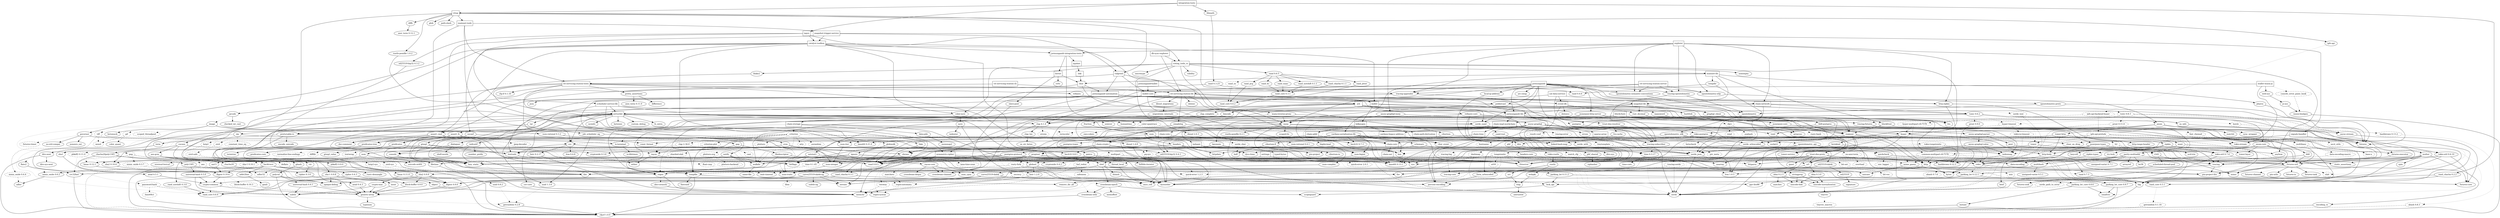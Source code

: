 digraph {
    0 [ label = "catalyst-toolbox" shape = box]
    1 [ label = "chain-addr" shape = box]
    2 [ label = "chain-core" shape = box]
    3 [ label = "chain-ser" shape = box]
    4 [ label = "chain-crypto" shape = box]
    5 [ label = "typed-bytes" shape = box]
    6 [ label = "chain-impl-mockchain" shape = box]
    7 [ label = "cardano-legacy-address" shape = box]
    8 [ label = "chain-time" shape = box]
    9 [ label = "chain-vote" shape = box]
    10 [ label = "imhamt" shape = box]
    11 [ label = "sparse-array" shape = box]
    12 [ label = "chain-storage" shape = box]
    13 [ label = "jcli" shape = box]
    14 [ label = "jormungandr-lib" shape = box]
    15 [ label = "jormungandr-automation" shape = box]
    16 [ label = "jortestkit" shape = box]
    17 [ label = "jormungandr-integration-tests" shape = box]
    18 [ label = "hersir" shape = box]
    19 [ label = "thor" shape = box]
    20 [ label = "loki" shape = box]
    21 [ label = "mjolnir" shape = box]
    22 [ label = "snapshot-lib" shape = box]
    23 [ label = "symmetric-cipher" shape = box]
    24 [ label = "vit-servicing-station-lib" shape = box]
    25 [ label = "event-db" shape = box]
    26 [ label = "vit-servicing-station-tests" shape = box]
    27 [ label = "wallet" shape = box]
    28 [ label = "chain-path-derivation" shape = box]
    29 [ label = "hdkeygen" shape = box]
    30 [ label = "chain-network" shape = box]
    31 [ label = "jormungandrwallet" shape = box]
    32 [ label = "wallet-core" shape = box]
    33 [ label = "wallet-wasm-js" shape = box]
    34 [ label = "jormungandr" shape = box]
    35 [ label = "explorer" shape = box]
    36 [ label = "settings" shape = box]
    37 [ label = "blockchain" shape = box]
    38 [ label = "vit-servicing-station-cli" shape = box]
    39 [ label = "vit-servicing-station-server" shape = box]
    40 [ label = "iapyx" shape = box]
    41 [ label = "valgrind" shape = box]
    42 [ label = "vitup" shape = box]
    43 [ label = "mainnet-lib" shape = box]
    44 [ label = "mainnet-tools" shape = box]
    45 [ label = "scheduler-service-lib" shape = box]
    46 [ label = "signals-handler" shape = box]
    47 [ label = "snapshot-trigger-service" shape = box]
    48 [ label = "voting_tools_rs" shape = box]
    49 [ label = "integration-tests" shape = box]
    50 [ label = "db-sync-explorer" shape = box]
    51 [ label = "cat-data-service" shape = box]
    52 [ label = "assert_fs" ]
    53 [ label = "bech32 0.8.1" ]
    54 [ label = "clap 4.1.4" ]
    55 [ label = "color-eyre" ]
    56 [ label = "csv" ]
    57 [ label = "fraction" ]
    58 [ label = "futures" ]
    59 [ label = "gag" ]
    60 [ label = "governor" ]
    61 [ label = "graphql_client" ]
    62 [ label = "hex" ]
    63 [ label = "image" ]
    64 [ label = "itertools" ]
    65 [ label = "once_cell" ]
    66 [ label = "qrcode" ]
    67 [ label = "quircs" ]
    68 [ label = "rand 0.8.5" ]
    69 [ label = "rand_chacha 0.3.1" ]
    70 [ label = "rayon" ]
    71 [ label = "regex" ]
    72 [ label = "reqwest" ]
    73 [ label = "rust_decimal" ]
    74 [ label = "serde" ]
    75 [ label = "serde_json" ]
    76 [ label = "serde_yaml" ]
    77 [ label = "sscanf" ]
    78 [ label = "thiserror" ]
    79 [ label = "time 0.3.17" ]
    80 [ label = "tokio" ]
    81 [ label = "tracing" ]
    82 [ label = "tracing-subscriber" ]
    83 [ label = "url" ]
    84 [ label = "cryptoxide 0.4.2" ]
    85 [ label = "proptest" ]
    86 [ label = "quickcheck" ]
    87 [ label = "curve25519-dalek-ng" ]
    88 [ label = "ed25519-bip32 0.4.1" ]
    89 [ label = "ed25519-dalek" ]
    90 [ label = "generic-array" ]
    91 [ label = "rand_core 0.6.4" ]
    92 [ label = "sha2 0.10.6" ]
    93 [ label = "lazy_static" ]
    94 [ label = "strum" ]
    95 [ label = "cbor_event" ]
    96 [ label = "const_format" ]
    97 [ label = "criterion" style = dashed]
    98 [ label = "data-pile" ]
    99 [ label = "sled" ]
    100 [ label = "tempfile" ]
    101 [ label = "base64 0.13.1" ]
    102 [ label = "bincode" ]
    103 [ label = "bytes" ]
    104 [ label = "clap_complete" ]
    105 [ label = "gtmpl" ]
    106 [ label = "rpassword" ]
    107 [ label = "http" ]
    108 [ label = "humantime" ]
    109 [ label = "parity-multiaddr" ]
    110 [ label = "serde_with" ]
    111 [ label = "assert_cmd" ]
    112 [ label = "bytesize" ]
    113 [ label = "custom_debug" ]
    114 [ label = "flate2" ]
    115 [ label = "fs_extra" ]
    116 [ label = "json" ]
    117 [ label = "keynesis" ]
    118 [ label = "log" ]
    119 [ label = "netstat2" ]
    120 [ label = "os_info" ]
    121 [ label = "poldercast" ]
    122 [ label = "predicates" ]
    123 [ label = "prost 0.9.0" ]
    124 [ label = "semver" ]
    125 [ label = "sysinfo" ]
    126 [ label = "tar" ]
    127 [ label = "tokio-stream" ]
    128 [ label = "tonic 0.6.2" ]
    129 [ label = "warp" ]
    130 [ label = "zip" ]
    131 [ label = "console" ]
    132 [ label = "dialoguer" ]
    133 [ label = "indicatif" ]
    134 [ label = "sha-1 0.9.8" ]
    135 [ label = "sha2 0.9.9" ]
    136 [ label = "bech32 0.7.3" ]
    137 [ label = "yaml-rust" ]
    138 [ label = "ctrlc" ]
    139 [ label = "slave-pool" ]
    140 [ label = "cocoon" ]
    141 [ label = "dirs" ]
    142 [ label = "serde_test" style = dashed]
    143 [ label = "zeroize" ]
    144 [ label = "diesel 1.4.8" ]
    145 [ label = "diesel_migrations" ]
    146 [ label = "dotenv" ]
    147 [ label = "http-zipkin" ]
    148 [ label = "notify" ]
    149 [ label = "r2d2" ]
    150 [ label = "simplelog" ]
    151 [ label = "tracing-futures" ]
    152 [ label = "bb8" ]
    153 [ label = "bb8-postgres" ]
    154 [ label = "chrono" ]
    155 [ label = "dotenvy" ]
    156 [ label = "tokio-postgres" ]
    157 [ label = "cfg-if 0.1.10" ]
    158 [ label = "dyn-clone" ]
    159 [ label = "fake" ]
    160 [ label = "hyper" ]
    161 [ label = "postgres" ]
    162 [ label = "pretty_assertions" ]
    163 [ label = "rand 0.7.3" ]
    164 [ label = "rand_core 0.5.1" ]
    165 [ label = "refinery" ]
    166 [ label = "hashlink" ]
    167 [ label = "http-body" ]
    168 [ label = "pin-project" ]
    169 [ label = "clear_on_drop" ]
    170 [ label = "console_error_panic_hook" style = dashed]
    171 [ label = "getrandom 0.2.8" ]
    172 [ label = "js-sys" ]
    173 [ label = "wasm-bindgen" ]
    174 [ label = "web-sys" ]
    175 [ label = "arc-swap" ]
    176 [ label = "jsonrpsee-core" ]
    177 [ label = "jsonrpsee-http-server" ]
    178 [ label = "linked-hash-map" ]
    179 [ label = "local-ip-address" ]
    180 [ label = "lru" ]
    181 [ label = "opentelemetry" ]
    182 [ label = "opentelemetry-otlp" ]
    183 [ label = "opentelemetry-semantic-conventions" ]
    184 [ label = "tokio-util 0.6.10" ]
    185 [ label = "tracing-appender" ]
    186 [ label = "tracing-opentelemetry" ]
    187 [ label = "trust-dns-resolver" ]
    188 [ label = "anyhow" ]
    189 [ label = "async-graphql" ]
    190 [ label = "async-graphql-warp" ]
    191 [ label = "futures-channel" ]
    192 [ label = "futures-util" ]
    193 [ label = "ed25519-bip32 0.3.2" ]
    194 [ label = "prettytable-rs" ]
    195 [ label = "warp-reverse-proxy" ]
    196 [ label = "diffy" ]
    197 [ label = "glob" ]
    198 [ label = "ipfs-api" ]
    199 [ label = "path-slash" ]
    200 [ label = "rustls" ]
    201 [ label = "rustls-pemfile 1.0.2" ]
    202 [ label = "tempdir" ]
    203 [ label = "tokio-rustls" ]
    204 [ label = "uuid 0.8.2" ]
    205 [ label = "walkdir" ]
    206 [ label = "blockfrost" ]
    207 [ label = "cardano-serialization-lib" ]
    208 [ label = "pharos" ]
    209 [ label = "job_scheduler_ng" ]
    210 [ label = "num-traits" ]
    211 [ label = "uuid 1.3.0" ]
    212 [ label = "bigdecimal" ]
    213 [ label = "blake2" ]
    214 [ label = "bytekind" ]
    215 [ label = "ciborium" ]
    216 [ label = "diesel 2.0.3" ]
    217 [ label = "microtype" ]
    218 [ label = "nonempty" ]
    219 [ label = "rand 0.6.5" ]
    220 [ label = "rand_core 0.4.2" ]
    221 [ label = "validity" ]
    222 [ label = "base64 0.21.0" ]
    223 [ label = "cfg-if 1.0.0" ]
    224 [ label = "libmath" ]
    225 [ label = "rand_chacha 0.2.2" ]
    226 [ label = "axum" ]
    227 [ label = "doc-comment" ]
    228 [ label = "globwalk" ]
    229 [ label = "predicates-core" ]
    230 [ label = "predicates-tree" ]
    231 [ label = "bitflags" ]
    232 [ label = "clap_lex" ]
    233 [ label = "is-terminal" ]
    234 [ label = "strsim" style = dashed]
    235 [ label = "termcolor" style = dashed]
    236 [ label = "backtrace" ]
    237 [ label = "color-spantrace" style = dashed]
    238 [ label = "eyre" ]
    239 [ label = "indenter" ]
    240 [ label = "owo-colors" ]
    241 [ label = "tracing-error" style = dashed]
    242 [ label = "bstr 0.2.17" ]
    243 [ label = "csv-core" ]
    244 [ label = "itoa 0.4.8" ]
    245 [ label = "ryu" ]
    246 [ label = "num" ]
    247 [ label = "futures-core" ]
    248 [ label = "futures-executor" ]
    249 [ label = "futures-io" ]
    250 [ label = "futures-sink" ]
    251 [ label = "futures-task" ]
    252 [ label = "filedescriptor" ]
    253 [ label = "futures-timer" style = dashed]
    254 [ label = "no-std-compat" ]
    255 [ label = "nonzero_ext" ]
    256 [ label = "parking_lot 0.12.1" ]
    257 [ label = "smallvec" ]
    258 [ label = "bytemuck" ]
    259 [ label = "byteorder" ]
    260 [ label = "color_quant" ]
    261 [ label = "gif" style = dashed]
    262 [ label = "jpeg-decoder" style = dashed]
    263 [ label = "num-iter" ]
    264 [ label = "num-rational 0.3.2" ]
    265 [ label = "png" style = dashed]
    266 [ label = "scoped_threadpool" style = dashed]
    267 [ label = "tiff" style = dashed]
    268 [ label = "either" ]
    269 [ label = "checked_int_cast" ]
    270 [ label = "ppv-lite86" ]
    271 [ label = "rayon-core" ]
    272 [ label = "aho-corasick" ]
    273 [ label = "memchr" ]
    274 [ label = "regex-syntax" ]
    275 [ label = "mime_guess" ]
    276 [ label = "serde_urlencoded" ]
    277 [ label = "tower-service" ]
    278 [ label = "arrayvec" ]
    279 [ label = "borsh" style = dashed]
    280 [ label = "bytecheck" style = dashed]
    281 [ label = "rkyv" style = dashed]
    282 [ label = "itoa 1.0.5" ]
    283 [ label = "indexmap" ]
    284 [ label = "time-core" ]
    285 [ label = "mio" style = dashed]
    286 [ label = "num_cpus" ]
    287 [ label = "pin-project-lite" ]
    288 [ label = "tracing-core" ]
    289 [ label = "matchers" style = dashed]
    290 [ label = "nu-ansi-term" style = dashed]
    291 [ label = "sharded-slab" style = dashed]
    292 [ label = "thread_local" ]
    293 [ label = "tracing-log" style = dashed]
    294 [ label = "tracing-serde" style = dashed]
    295 [ label = "form_urlencoded" ]
    296 [ label = "idna 0.3.0" ]
    297 [ label = "percent-encoding" ]
    298 [ label = "bit-set" style = dashed]
    299 [ label = "quick-error 2.0.1" style = dashed]
    300 [ label = "rand_xorshift 0.3.0" ]
    301 [ label = "rusty-fork" style = dashed]
    302 [ label = "unarray" ]
    303 [ label = "env_logger" style = dashed]
    304 [ label = "digest 0.9.0" ]
    305 [ label = "subtle-ng" ]
    306 [ label = "curve25519-dalek" ]
    307 [ label = "ed25519" ]
    308 [ label = "typenum" ]
    309 [ label = "digest 0.10.6" ]
    310 [ label = "atty" style = dashed]
    311 [ label = "cast" style = dashed]
    312 [ label = "clap 2.34.0" style = dashed]
    313 [ label = "criterion-plot" style = dashed]
    314 [ label = "oorandom" style = dashed]
    315 [ label = "plotters" style = dashed]
    316 [ label = "serde_cbor" style = dashed]
    317 [ label = "tinytemplate" style = dashed]
    318 [ label = "memmap2" ]
    319 [ label = "crc32fast" ]
    320 [ label = "crossbeam-epoch" ]
    321 [ label = "crossbeam-utils" ]
    322 [ label = "fxhash" ]
    323 [ label = "libc" ]
    324 [ label = "parking_lot 0.11.2" ]
    325 [ label = "fastrand" ]
    326 [ label = "remove_dir_all" ]
    327 [ label = "gtmpl_value" ]
    328 [ label = "fnv" ]
    329 [ label = "arrayref" ]
    330 [ label = "bs58" ]
    331 [ label = "data-encoding" ]
    332 [ label = "multihash" ]
    333 [ label = "static_assertions" ]
    334 [ label = "unsigned-varint 0.7.1" ]
    335 [ label = "bstr 1.2.0" ]
    336 [ label = "wait-timeout" ]
    337 [ label = "miniz_oxide 0.6.2" ]
    338 [ label = "cryptoxide 0.3.6" ]
    339 [ label = "difflib" style = dashed]
    340 [ label = "float-cmp" style = dashed]
    341 [ label = "normalize-line-endings" style = dashed]
    342 [ label = "filetime" ]
    343 [ label = "tokio-util 0.7.4" ]
    344 [ label = "async-stream" ]
    345 [ label = "h2" style = dashed]
    346 [ label = "hyper-timeout" style = dashed]
    347 [ label = "tower" ]
    348 [ label = "tower-layer" ]
    349 [ label = "headers" ]
    350 [ label = "mime" ]
    351 [ label = "multipart" style = dashed]
    352 [ label = "rustls-pemfile 0.2.1" ]
    353 [ label = "scoped-tls" ]
    354 [ label = "tokio-tungstenite" style = dashed]
    355 [ label = "aes" style = dashed]
    356 [ label = "bzip2" style = dashed]
    357 [ label = "constant_time_eq" style = dashed]
    358 [ label = "hmac 0.12.1" ]
    359 [ label = "pbkdf2 0.11.0" style = dashed]
    360 [ label = "sha1" ]
    361 [ label = "zstd" style = dashed]
    362 [ label = "unicode-width" ]
    363 [ label = "shell-words" ]
    364 [ label = "number_prefix" ]
    365 [ label = "block-buffer 0.9.0" ]
    366 [ label = "opaque-debug" ]
    367 [ label = "crossbeam-channel" ]
    368 [ label = "aes-gcm" ]
    369 [ label = "chacha20poly1305" ]
    370 [ label = "hmac 0.11.0" ]
    371 [ label = "pbkdf2 0.9.0" ]
    372 [ label = "dirs-sys" ]
    373 [ label = "pq-sys" style = dashed]
    374 [ label = "migrations_internals" ]
    375 [ label = "zipkin" ]
    376 [ label = "scheduled-thread-pool" ]
    377 [ label = "iana-time-zone" style = dashed]
    378 [ label = "num-integer" ]
    379 [ label = "time 0.1.45" style = dashed]
    380 [ label = "fallible-iterator" ]
    381 [ label = "phf" ]
    382 [ label = "postgres-protocol" ]
    383 [ label = "postgres-types" ]
    384 [ label = "socket2" ]
    385 [ label = "httparse" ]
    386 [ label = "httpdate" ]
    387 [ label = "want" ]
    388 [ label = "ansi_term 0.11.0" ]
    389 [ label = "difference" ]
    390 [ label = "getrandom 0.1.16" style = dashed]
    391 [ label = "refinery-core" ]
    392 [ label = "hashbrown 0.12.3" ]
    393 [ label = "beef" ]
    394 [ label = "jsonrpsee-types" ]
    395 [ label = "rustc-hash" style = dashed]
    396 [ label = "globset" ]
    397 [ label = "unicase" ]
    398 [ label = "opentelemetry_api" ]
    399 [ label = "opentelemetry_sdk" ]
    400 [ label = "opentelemetry-proto" ]
    401 [ label = "prost 0.11.6" style = dashed]
    402 [ label = "tonic 0.8.3" style = dashed]
    403 [ label = "slab" style = dashed]
    404 [ label = "lru-cache" ]
    405 [ label = "resolv-conf" style = dashed]
    406 [ label = "trust-dns-proto" ]
    407 [ label = "async-graphql-parser" ]
    408 [ label = "async-graphql-value" ]
    409 [ label = "fast_chemail" style = dashed]
    410 [ label = "multer" ]
    411 [ label = "pin-utils" ]
    412 [ label = "encode_unicode" ]
    413 [ label = "term" ]
    414 [ label = "ansi_term 0.12.1" ]
    415 [ label = "ipfs-api-backend-hyper" style = dashed]
    416 [ label = "ring" ]
    417 [ label = "sct" ]
    418 [ label = "webpki" ]
    419 [ label = "rand 0.4.6" ]
    420 [ label = "same-file" ]
    421 [ label = "toml" ]
    422 [ label = "num-bigint" ]
    423 [ label = "schemars" ]
    424 [ label = "cron" ]
    425 [ label = "libm" style = dashed]
    426 [ label = "ciborium-io" ]
    427 [ label = "ciborium-ll" ]
    428 [ label = "secrecy" style = dashed]
    429 [ label = "rand_chacha 0.1.1" ]
    430 [ label = "rand_hc" ]
    431 [ label = "rand_isaac" ]
    432 [ label = "rand_jitter" ]
    433 [ label = "rand_os" style = dashed]
    434 [ label = "rand_pcg" ]
    435 [ label = "rand_xorshift 0.1.1" ]
    436 [ label = "rand 0.3.23" ]
    437 [ label = "axum-core" ]
    438 [ label = "matchit" ]
    439 [ label = "serde_path_to_error" style = dashed]
    440 [ label = "sync_wrapper" ]
    441 [ label = "tower-http" ]
    442 [ label = "ignore" ]
    443 [ label = "termtree" ]
    444 [ label = "os_str_bytes" ]
    445 [ label = "io-lifetimes" ]
    446 [ label = "addr2line" ]
    447 [ label = "object" ]
    448 [ label = "rustc-demangle" ]
    449 [ label = "regex-automata" style = dashed]
    450 [ label = "num-complex" ]
    451 [ label = "num-rational 0.4.1" ]
    452 [ label = "lock_api" ]
    453 [ label = "parking_lot_core 0.9.7" ]
    454 [ label = "weezl" style = dashed]
    455 [ label = "deflate" style = dashed]
    456 [ label = "miniz_oxide 0.3.7" style = dashed]
    457 [ label = "miniz_oxide 0.4.4" style = dashed]
    458 [ label = "crossbeam-deque" ]
    459 [ label = "hashbrown 0.13.2" style = dashed]
    460 [ label = "ptr_meta" style = dashed]
    461 [ label = "rend" style = dashed]
    462 [ label = "seahash" style = dashed]
    463 [ label = "overload" style = dashed]
    464 [ label = "unicode-bidi" ]
    465 [ label = "unicode-normalization" ]
    466 [ label = "bit-vec" style = dashed]
    467 [ label = "quick-error 1.2.3" style = dashed]
    468 [ label = "subtle" ]
    469 [ label = "signature" ]
    470 [ label = "block-buffer 0.10.3" style = dashed]
    471 [ label = "crypto-common" ]
    472 [ label = "textwrap" style = dashed]
    473 [ label = "plotters-backend" style = dashed]
    474 [ label = "plotters-svg" style = dashed]
    475 [ label = "half" ]
    476 [ label = "memoffset" ]
    477 [ label = "scopeguard" ]
    478 [ label = "instant" ]
    479 [ label = "parking_lot_core 0.8.6" ]
    480 [ label = "unsigned-varint 0.5.1" ]
    481 [ label = "adler" ]
    482 [ label = "tokio-io-timeout" style = dashed]
    483 [ label = "headers-core" ]
    484 [ label = "buf_redux" style = dashed]
    485 [ label = "safemem" style = dashed]
    486 [ label = "twoway" style = dashed]
    487 [ label = "tungstenite" style = dashed]
    488 [ label = "cipher 0.3.0" ]
    489 [ label = "bzip2-sys" style = dashed]
    490 [ label = "password-hash" style = dashed]
    491 [ label = "zstd-safe" style = dashed]
    492 [ label = "aead 0.4.3" ]
    493 [ label = "ctr" ]
    494 [ label = "ghash" ]
    495 [ label = "aead 0.5.1" ]
    496 [ label = "chacha20" ]
    497 [ label = "cipher 0.4.3" ]
    498 [ label = "poly1305" ]
    499 [ label = "crypto-mac" ]
    500 [ label = "lazycell" ]
    501 [ label = "zipkin-types" ]
    502 [ label = "phf_shared" ]
    503 [ label = "md-5" ]
    504 [ label = "stringprep" ]
    505 [ label = "try-lock" ]
    506 [ label = "siphasher" ]
    507 [ label = "ahash 0.7.6" style = dashed]
    508 [ label = "dashmap" style = dashed]
    509 [ label = "hostname" style = dashed]
    510 [ label = "idna 0.2.3" ]
    511 [ label = "ipnet" ]
    512 [ label = "tinyvec" ]
    513 [ label = "pest" ]
    514 [ label = "ascii_utils" style = dashed]
    515 [ label = "encoding_rs" ]
    516 [ label = "spin" ]
    517 [ label = "dirs-next" ]
    518 [ label = "hyper-multipart-rfc7578" style = dashed]
    519 [ label = "ipfs-api-prelude" style = dashed]
    520 [ label = "untrusted" ]
    521 [ label = "nom" ]
    522 [ label = "rand_core 0.3.1" ]
    523 [ label = "http-range-header" ]
    524 [ label = "gimli" ]
    525 [ label = "adler32" style = dashed]
    526 [ label = "ahash 0.8.3" style = dashed]
    527 [ label = "sha-1 0.10.1" style = dashed]
    528 [ label = "utf-8" style = dashed]
    529 [ label = "base64ct" style = dashed]
    530 [ label = "zstd-sys" style = dashed]
    531 [ label = "polyval" ]
    532 [ label = "inout" ]
    533 [ label = "universal-hash 0.5.0" ]
    534 [ label = "match_cfg" style = dashed]
    535 [ label = "matches" ]
    536 [ label = "tinyvec_macros" style = dashed]
    537 [ label = "ucd-trie" ]
    538 [ label = "dirs-sys-next" ]
    539 [ label = "common-multipart-rfc7578" style = dashed]
    540 [ label = "multibase" style = dashed]
    541 [ label = "minimal-lexical" ]
    542 [ label = "universal-hash 0.4.1" ]
    543 [ label = "base-x" style = dashed]
    544 [ label = "data-encoding-macro" style = dashed]
    0 -> 55 [ ]
    0 -> 59 [ ]
    0 -> 60 [ ]
    0 -> 17 [ ]
    0 -> 66 [ ]
    0 -> 67 [ ]
    0 -> 77 [ ]
    0 -> 23 [ ]
    0 -> 24 [ ]
    0 -> 27 [ ]
    1 -> 2 [ ]
    1 -> 4 [ ]
    2 -> 3 [ ]
    3 -> 78 [ ]
    4 -> 53 [ ]
    4 -> 87 [ ]
    4 -> 88 [ ]
    4 -> 89 [ ]
    4 -> 62 [ ]
    4 -> 85 [ style = dotted]
    4 -> 86 [ style = dotted]
    4 -> 70 [ ]
    4 -> 92 [ ]
    4 -> 5 [ ]
    6 -> 7 [ ]
    6 -> 1 [ ]
    6 -> 8 [ ]
    6 -> 9 [ ]
    6 -> 10 [ ]
    6 -> 11 [ ]
    6 -> 94 [ ]
    6 -> 81 [ ]
    7 -> 95 [ ]
    7 -> 88 [ ]
    8 -> 2 [ ]
    8 -> 85 [ style = dotted]
    8 -> 86 [ style = dotted]
    9 -> 2 [ ]
    9 -> 4 [ ]
    9 -> 96 [ ]
    10 -> 85 [ style = dotted]
    10 -> 78 [ ]
    12 -> 97 [ style = dotted]
    12 -> 98 [ ]
    12 -> 91 [ style = dotted]
    12 -> 99 [ ]
    12 -> 100 [ style = dotted]
    12 -> 78 [ ]
    13 -> 102 [ ]
    13 -> 104 [ ]
    13 -> 105 [ ]
    13 -> 14 [ ]
    13 -> 72 [ ]
    13 -> 106 [ ]
    13 -> 76 [ ]
    14 -> 6 [ ]
    14 -> 107 [ ]
    14 -> 108 [ ]
    14 -> 109 [ ]
    14 -> 110 [ ]
    15 -> 111 [ ]
    15 -> 12 [ ]
    15 -> 61 [ ]
    15 -> 13 [ ]
    15 -> 16 [ ]
    15 -> 116 [ ]
    15 -> 119 [ ]
    15 -> 121 [ ]
    15 -> 128 [ ]
    15 -> 82 [ ]
    16 -> 52 [ ]
    16 -> 53 [ ]
    16 -> 112 [ ]
    16 -> 56 [ ]
    16 -> 113 [ ]
    16 -> 132 [ ]
    16 -> 115 [ ]
    16 -> 62 [ ]
    16 -> 108 [ ]
    16 -> 133 [ ]
    16 -> 120 [ ]
    16 -> 72 [ ]
    16 -> 124 [ ]
    16 -> 76 [ ]
    16 -> 134 [ ]
    16 -> 135 [ ]
    16 -> 125 [ ]
    16 -> 126 [ ]
    16 -> 129 [ ]
    16 -> 130 [ ]
    17 -> 136 [ ]
    17 -> 18 [ ]
    17 -> 21 [ ]
    18 -> 138 [ ]
    18 -> 139 [ ]
    18 -> 19 [ ]
    19 -> 140 [ ]
    19 -> 141 [ ]
    19 -> 15 [ ]
    20 -> 19 [ ]
    21 -> 20 [ ]
    22 -> 57 [ ]
    22 -> 61 [ ]
    22 -> 14 [ ]
    22 -> 72 [ ]
    22 -> 73 [ ]
    22 -> 142 [ style = dotted]
    23 -> 84 [ ]
    23 -> 68 [ ]
    23 -> 78 [ ]
    23 -> 143 [ ]
    24 -> 54 [ ]
    24 -> 145 [ ]
    24 -> 146 [ ]
    24 -> 25 [ ]
    24 -> 147 [ ]
    24 -> 64 [ ]
    24 -> 148 [ ]
    24 -> 150 [ ]
    24 -> 22 [ ]
    24 -> 151 [ ]
    24 -> 82 [ ]
    24 -> 129 [ ]
    25 -> 153 [ ]
    25 -> 155 [ ]
    25 -> 73 [ ]
    25 -> 78 [ ]
    26 -> 111 [ ]
    26 -> 157 [ ]
    26 -> 158 [ ]
    26 -> 159 [ ]
    26 -> 16 [ ]
    26 -> 162 [ ]
    26 -> 165 [ ]
    26 -> 24 [ ]
    27 -> 166 [ ]
    27 -> 29 [ ]
    27 -> 64 [ ]
    27 -> 14 [ ]
    28 -> 78 [ ]
    29 -> 7 [ ]
    29 -> 1 [ ]
    29 -> 28 [ ]
    30 -> 4 [ ]
    30 -> 58 [ ]
    30 -> 78 [ ]
    30 -> 128 [ ]
    31 -> 32 [ ]
    32 -> 136 [ ]
    32 -> 23 [ ]
    32 -> 27 [ ]
    33 -> 169 [ ]
    33 -> 170 [ style = dotted]
    33 -> 32 [ ]
    33 -> 174 [ ]
    34 -> 175 [ ]
    34 -> 30 [ ]
    34 -> 12 [ ]
    34 -> 54 [ ]
    34 -> 147 [ ]
    34 -> 14 [ ]
    34 -> 177 [ ]
    34 -> 179 [ ]
    34 -> 182 [ ]
    34 -> 183 [ ]
    34 -> 121 [ ]
    34 -> 72 [ ]
    34 -> 76 [ ]
    34 -> 185 [ ]
    34 -> 186 [ ]
    34 -> 187 [ ]
    34 -> 129 [ ]
    35 -> 188 [ ]
    35 -> 190 [ ]
    35 -> 30 [ ]
    35 -> 147 [ ]
    35 -> 17 [ ]
    35 -> 182 [ ]
    35 -> 183 [ ]
    35 -> 185 [ ]
    35 -> 186 [ ]
    36 -> 99 [ ]
    36 -> 78 [ ]
    37 -> 6 [ ]
    37 -> 180 [ ]
    38 -> 56 [ ]
    38 -> 24 [ ]
    39 -> 182 [ ]
    39 -> 183 [ ]
    39 -> 185 [ ]
    39 -> 186 [ ]
    39 -> 24 [ ]
    40 -> 0 [ ]
    40 -> 193 [ ]
    40 -> 194 [ ]
    40 -> 41 [ ]
    41 -> 15 [ ]
    41 -> 26 [ ]
    41 -> 32 [ ]
    41 -> 195 [ ]
    42 -> 196 [ ]
    42 -> 197 [ ]
    42 -> 198 [ ]
    42 -> 44 [ ]
    42 -> 199 [ ]
    42 -> 201 [ ]
    42 -> 185 [ ]
    42 -> 204 [ ]
    42 -> 41 [ ]
    43 -> 206 [ ]
    43 -> 207 [ ]
    43 -> 208 [ ]
    43 -> 22 [ ]
    43 -> 202 [ ]
    43 -> 19 [ ]
    44 -> 209 [ ]
    44 -> 194 [ ]
    44 -> 47 [ ]
    44 -> 26 [ ]
    45 -> 154 [ ]
    45 -> 54 [ ]
    45 -> 58 [ ]
    45 -> 16 [ ]
    45 -> 211 [ ]
    46 -> 58 [ ]
    46 -> 80 [ ]
    47 -> 0 [ ]
    47 -> 45 [ ]
    47 -> 46 [ ]
    47 -> 48 [ ]
    48 -> 213 [ ]
    48 -> 214 [ ]
    48 -> 215 [ ]
    48 -> 55 [ ]
    48 -> 216 [ ]
    48 -> 43 [ ]
    48 -> 217 [ ]
    48 -> 218 [ ]
    48 -> 219 [ ]
    48 -> 221 [ ]
    49 -> 40 [ ]
    49 -> 224 [ ]
    49 -> 225 [ ]
    49 -> 42 [ ]
    50 -> 24 [ ]
    50 -> 48 [ ]
    51 -> 226 [ ]
    51 -> 54 [ ]
    51 -> 25 [ ]
    51 -> 82 [ ]
    52 -> 227 [ ]
    52 -> 228 [ ]
    52 -> 122 [ ]
    52 -> 230 [ ]
    52 -> 100 [ ]
    54 -> 231 [ ]
    54 -> 232 [ ]
    54 -> 233 [ style = dotted]
    54 -> 65 [ style = dotted]
    54 -> 234 [ style = dotted]
    54 -> 235 [ style = dotted]
    55 -> 236 [ ]
    55 -> 237 [ style = dotted]
    55 -> 238 [ ]
    56 -> 242 [ ]
    56 -> 243 [ ]
    56 -> 244 [ ]
    56 -> 245 [ ]
    57 -> 93 [ style = dotted]
    57 -> 246 [ ]
    58 -> 248 [ style = dotted]
    59 -> 252 [ ]
    59 -> 100 [ ]
    60 -> 58 [ style = dotted]
    60 -> 253 [ style = dotted]
    60 -> 254 [ ]
    60 -> 255 [ ]
    60 -> 256 [ ]
    60 -> 68 [ style = dotted]
    61 -> 75 [ ]
    63 -> 258 [ ]
    63 -> 261 [ style = dotted]
    63 -> 263 [ ]
    63 -> 264 [ ]
    63 -> 265 [ style = dotted]
    63 -> 266 [ style = dotted]
    63 -> 267 [ style = dotted]
    64 -> 268 [ ]
    66 -> 269 [ ]
    66 -> 63 [ style = dotted]
    67 -> 210 [ ]
    67 -> 78 [ ]
    68 -> 69 [ style = dotted]
    69 -> 270 [ ]
    69 -> 91 [ ]
    70 -> 268 [ ]
    70 -> 271 [ ]
    71 -> 272 [ style = dotted]
    71 -> 274 [ ]
    72 -> 222 [ ]
    72 -> 192 [ ]
    72 -> 107 [ ]
    72 -> 275 [ style = dotted]
    72 -> 75 [ style = dotted]
    72 -> 276 [ ]
    72 -> 277 [ ]
    72 -> 83 [ ]
    73 -> 278 [ ]
    73 -> 279 [ style = dotted]
    73 -> 161 [ style = dotted]
    73 -> 281 [ style = dotted]
    75 -> 282 [ ]
    75 -> 245 [ ]
    75 -> 74 [ ]
    76 -> 283 [ ]
    76 -> 245 [ ]
    76 -> 137 [ ]
    77 -> 96 [ ]
    77 -> 93 [ ]
    77 -> 71 [ ]
    79 -> 282 [ style = dotted]
    79 -> 74 [ style = dotted]
    79 -> 284 [ ]
    80 -> 103 [ style = dotted]
    80 -> 273 [ style = dotted]
    80 -> 285 [ style = dotted]
    80 -> 286 [ style = dotted]
    80 -> 256 [ style = dotted]
    80 -> 287 [ ]
    81 -> 118 [ style = dotted]
    81 -> 287 [ ]
    81 -> 288 [ ]
    82 -> 289 [ style = dotted]
    82 -> 290 [ style = dotted]
    82 -> 71 [ style = dotted]
    82 -> 75 [ style = dotted]
    82 -> 291 [ style = dotted]
    82 -> 257 [ style = dotted]
    82 -> 292 [ style = dotted]
    82 -> 79 [ style = dotted]
    82 -> 81 [ style = dotted]
    82 -> 293 [ style = dotted]
    82 -> 294 [ style = dotted]
    83 -> 295 [ ]
    83 -> 296 [ ]
    83 -> 74 [ style = dotted]
    85 -> 298 [ style = dotted]
    85 -> 231 [ ]
    85 -> 259 [ ]
    85 -> 93 [ style = dotted]
    85 -> 210 [ ]
    85 -> 299 [ style = dotted]
    85 -> 68 [ ]
    85 -> 300 [ ]
    85 -> 274 [ style = dotted]
    85 -> 301 [ style = dotted]
    85 -> 302 [ ]
    86 -> 303 [ style = dotted]
    86 -> 163 [ ]
    87 -> 259 [ ]
    87 -> 304 [ ]
    87 -> 91 [ ]
    87 -> 305 [ ]
    87 -> 143 [ ]
    88 -> 84 [ ]
    89 -> 306 [ ]
    89 -> 307 [ ]
    89 -> 163 [ style = dotted]
    89 -> 74 [ style = dotted]
    89 -> 135 [ ]
    90 -> 308 [ ]
    91 -> 171 [ style = dotted]
    92 -> 309 [ ]
    97 -> 310 [ style = dashed]
    97 -> 312 [ style = dashed]
    97 -> 313 [ style = dashed]
    97 -> 56 [ style = dashed]
    97 -> 58 [ style = dotted]
    97 -> 314 [ style = dashed]
    97 -> 315 [ style = dashed]
    97 -> 70 [ style = dashed]
    97 -> 71 [ style = dashed]
    97 -> 316 [ style = dashed]
    97 -> 317 [ style = dashed]
    97 -> 80 [ style = dotted]
    97 -> 205 [ style = dashed]
    98 -> 318 [ ]
    99 -> 319 [ ]
    99 -> 320 [ ]
    99 -> 322 [ ]
    99 -> 323 [ ]
    99 -> 118 [ ]
    99 -> 324 [ ]
    100 -> 223 [ ]
    100 -> 325 [ ]
    100 -> 326 [ ]
    102 -> 74 [ ]
    103 -> 74 [ style = dotted]
    104 -> 54 [ ]
    105 -> 327 [ ]
    105 -> 64 [ ]
    105 -> 93 [ ]
    105 -> 297 [ ]
    106 -> 75 [ ]
    107 -> 103 [ ]
    107 -> 328 [ ]
    107 -> 282 [ ]
    109 -> 329 [ ]
    109 -> 330 [ ]
    109 -> 259 [ ]
    109 -> 331 [ ]
    109 -> 332 [ ]
    109 -> 333 [ ]
    109 -> 334 [ ]
    109 -> 83 [ style = dotted]
    110 -> 101 [ style = dotted]
    110 -> 154 [ style = dotted]
    110 -> 62 [ style = dotted]
    110 -> 283 [ style = dotted]
    110 -> 75 [ style = dotted]
    110 -> 79 [ style = dotted]
    111 -> 335 [ ]
    111 -> 227 [ ]
    111 -> 122 [ ]
    111 -> 230 [ ]
    111 -> 336 [ ]
    114 -> 319 [ ]
    114 -> 337 [ style = dotted]
    117 -> 338 [ ]
    117 -> 62 [ ]
    117 -> 69 [ ]
    117 -> 78 [ ]
    118 -> 223 [ ]
    118 -> 74 [ style = dotted]
    119 -> 231 [ ]
    119 -> 323 [ ]
    119 -> 78 [ ]
    120 -> 118 [ ]
    121 -> 117 [ ]
    121 -> 180 [ ]
    122 -> 339 [ style = dotted]
    122 -> 340 [ style = dotted]
    122 -> 64 [ ]
    122 -> 341 [ style = dotted]
    122 -> 229 [ ]
    122 -> 71 [ style = dotted]
    123 -> 103 [ ]
    124 -> 74 [ style = dotted]
    125 -> 70 [ style = dotted]
    126 -> 342 [ ]
    127 -> 343 [ style = dotted]
    128 -> 344 [ ]
    128 -> 101 [ ]
    128 -> 346 [ style = dotted]
    128 -> 297 [ ]
    128 -> 123 [ style = dotted]
    128 -> 127 [ ]
    128 -> 184 [ ]
    128 -> 347 [ style = dotted]
    128 -> 151 [ style = dotted]
    129 -> 349 [ ]
    129 -> 160 [ ]
    129 -> 351 [ style = dotted]
    129 -> 168 [ ]
    129 -> 352 [ ]
    129 -> 353 [ ]
    129 -> 75 [ ]
    129 -> 276 [ ]
    129 -> 203 [ style = dotted]
    129 -> 127 [ ]
    129 -> 354 [ style = dotted]
    130 -> 355 [ style = dotted]
    130 -> 259 [ ]
    130 -> 356 [ style = dotted]
    130 -> 357 [ style = dotted]
    130 -> 114 [ style = dotted]
    130 -> 359 [ style = dotted]
    130 -> 360 [ style = dotted]
    130 -> 79 [ style = dotted]
    130 -> 361 [ style = dotted]
    131 -> 93 [ ]
    131 -> 323 [ ]
    131 -> 362 [ style = dotted]
    132 -> 131 [ ]
    132 -> 363 [ ]
    132 -> 100 [ style = dotted]
    132 -> 143 [ style = dotted]
    133 -> 131 [ ]
    133 -> 364 [ ]
    133 -> 71 [ ]
    134 -> 365 [ ]
    134 -> 223 [ ]
    134 -> 304 [ ]
    134 -> 366 [ ]
    135 -> 365 [ ]
    135 -> 223 [ ]
    135 -> 304 [ ]
    135 -> 366 [ ]
    137 -> 178 [ ]
    139 -> 367 [ ]
    140 -> 368 [ ]
    140 -> 369 [ ]
    140 -> 371 [ ]
    140 -> 68 [ ]
    141 -> 372 [ ]
    142 -> 74 [ style = dashed]
    144 -> 231 [ style = dotted]
    144 -> 259 [ ]
    144 -> 154 [ style = dotted]
    144 -> 373 [ style = dotted]
    144 -> 149 [ style = dotted]
    144 -> 75 [ style = dotted]
    145 -> 374 [ ]
    147 -> 107 [ ]
    147 -> 375 [ ]
    148 -> 231 [ ]
    148 -> 367 [ style = dotted]
    148 -> 342 [ ]
    148 -> 323 [ ]
    148 -> 205 [ ]
    149 -> 118 [ ]
    149 -> 376 [ ]
    150 -> 154 [ ]
    150 -> 118 [ ]
    150 -> 235 [ style = dotted]
    151 -> 168 [ style = dotted]
    151 -> 81 [ ]
    152 -> 192 [ ]
    152 -> 80 [ ]
    153 -> 152 [ ]
    153 -> 156 [ ]
    154 -> 377 [ style = dotted]
    154 -> 378 [ ]
    154 -> 74 [ style = dotted]
    154 -> 379 [ style = dotted]
    156 -> 192 [ ]
    156 -> 297 [ ]
    156 -> 381 [ ]
    156 -> 383 [ ]
    156 -> 384 [ ]
    156 -> 343 [ ]
    159 -> 154 [ style = dotted]
    159 -> 107 [ style = dotted]
    159 -> 68 [ ]
    160 -> 345 [ style = dotted]
    160 -> 167 [ ]
    160 -> 385 [ ]
    160 -> 386 [ ]
    160 -> 384 [ style = dotted]
    160 -> 277 [ ]
    160 -> 387 [ ]
    161 -> 156 [ ]
    162 -> 388 [ ]
    162 -> 389 [ ]
    163 -> 164 [ ]
    164 -> 390 [ style = dotted]
    165 -> 391 [ ]
    166 -> 392 [ ]
    167 -> 107 [ ]
    167 -> 287 [ ]
    170 -> 173 [ style = dashed]
    171 -> 223 [ ]
    172 -> 173 [ ]
    173 -> 223 [ ]
    174 -> 172 [ ]
    176 -> 278 [ style = dotted]
    176 -> 160 [ style = dotted]
    176 -> 394 [ ]
    176 -> 68 [ style = dotted]
    176 -> 395 [ style = dotted]
    177 -> 396 [ ]
    177 -> 176 [ ]
    177 -> 93 [ ]
    177 -> 397 [ ]
    179 -> 78 [ ]
    180 -> 392 [ style = dotted]
    181 -> 399 [ ]
    182 -> 400 [ ]
    183 -> 181 [ ]
    184 -> 247 [ ]
    184 -> 250 [ ]
    184 -> 403 [ style = dotted]
    184 -> 80 [ ]
    185 -> 367 [ ]
    185 -> 82 [ ]
    186 -> 181 [ ]
    186 -> 82 [ ]
    187 -> 404 [ ]
    187 -> 405 [ style = dotted]
    187 -> 406 [ ]
    189 -> 407 [ ]
    189 -> 344 [ ]
    189 -> 101 [ ]
    189 -> 409 [ style = dotted]
    189 -> 410 [ ]
    189 -> 210 [ ]
    189 -> 65 [ ]
    189 -> 71 [ ]
    189 -> 276 [ ]
    189 -> 333 [ ]
    189 -> 100 [ ]
    190 -> 189 [ ]
    190 -> 129 [ ]
    191 -> 247 [ ]
    191 -> 250 [ style = dotted]
    192 -> 191 [ style = dotted]
    192 -> 249 [ style = dotted]
    192 -> 251 [ ]
    192 -> 273 [ style = dotted]
    192 -> 287 [ ]
    192 -> 411 [ ]
    192 -> 403 [ style = dotted]
    193 -> 338 [ ]
    194 -> 56 [ style = dotted]
    194 -> 412 [ ]
    194 -> 233 [ ]
    194 -> 413 [ ]
    194 -> 362 [ ]
    195 -> 93 [ ]
    195 -> 72 [ ]
    195 -> 129 [ ]
    196 -> 414 [ ]
    198 -> 415 [ style = dotted]
    200 -> 118 [ style = dotted]
    200 -> 417 [ ]
    200 -> 418 [ ]
    201 -> 222 [ ]
    202 -> 419 [ ]
    202 -> 326 [ ]
    203 -> 200 [ ]
    203 -> 80 [ ]
    204 -> 171 [ style = dotted]
    204 -> 74 [ style = dotted]
    205 -> 420 [ ]
    206 -> 58 [ ]
    206 -> 72 [ ]
    206 -> 421 [ ]
    207 -> 136 [ ]
    207 -> 95 [ ]
    207 -> 169 [ ]
    207 -> 88 [ ]
    207 -> 62 [ ]
    207 -> 64 [ ]
    207 -> 178 [ ]
    207 -> 422 [ ]
    207 -> 68 [ ]
    207 -> 423 [ ]
    207 -> 135 [ ]
    208 -> 58 [ ]
    209 -> 424 [ ]
    209 -> 211 [ ]
    210 -> 425 [ style = dotted]
    211 -> 171 [ style = dotted]
    211 -> 74 [ style = dotted]
    212 -> 422 [ ]
    213 -> 309 [ ]
    214 -> 62 [ style = dotted]
    214 -> 74 [ ]
    214 -> 302 [ ]
    215 -> 427 [ ]
    215 -> 74 [ ]
    216 -> 212 [ style = dotted]
    216 -> 231 [ style = dotted]
    216 -> 259 [ style = dotted]
    216 -> 373 [ style = dotted]
    216 -> 149 [ style = dotted]
    216 -> 75 [ style = dotted]
    217 -> 428 [ style = dotted]
    218 -> 74 [ style = dotted]
    219 -> 429 [ ]
    219 -> 430 [ ]
    219 -> 431 [ ]
    219 -> 432 [ ]
    219 -> 433 [ style = dotted]
    219 -> 434 [ ]
    219 -> 435 [ ]
    224 -> 436 [ ]
    225 -> 270 [ ]
    225 -> 164 [ ]
    226 -> 437 [ ]
    226 -> 160 [ ]
    226 -> 438 [ ]
    226 -> 75 [ style = dotted]
    226 -> 439 [ style = dotted]
    226 -> 276 [ style = dotted]
    226 -> 440 [ ]
    226 -> 441 [ ]
    228 -> 231 [ ]
    228 -> 442 [ ]
    230 -> 229 [ ]
    230 -> 443 [ ]
    232 -> 444 [ ]
    233 -> 445 [ ]
    236 -> 446 [ ]
    236 -> 223 [ ]
    236 -> 323 [ ]
    236 -> 337 [ ]
    236 -> 447 [ ]
    236 -> 448 [ ]
    237 -> 240 [ style = dashed]
    237 -> 241 [ style = dashed]
    238 -> 239 [ ]
    238 -> 65 [ ]
    241 -> 82 [ style = dashed]
    242 -> 93 [ style = dotted]
    242 -> 273 [ ]
    242 -> 449 [ style = dotted]
    242 -> 74 [ style = dotted]
    243 -> 273 [ ]
    246 -> 450 [ ]
    246 -> 263 [ ]
    246 -> 451 [ ]
    248 -> 192 [ ]
    252 -> 323 [ ]
    252 -> 78 [ ]
    256 -> 452 [ ]
    256 -> 453 [ ]
    261 -> 260 [ style = dashed]
    261 -> 454 [ style = dashed]
    262 -> 70 [ style = dotted]
    263 -> 378 [ ]
    264 -> 378 [ ]
    265 -> 231 [ style = dashed]
    265 -> 319 [ style = dashed]
    265 -> 455 [ style = dotted]
    265 -> 456 [ style = dashed]
    267 -> 262 [ style = dashed]
    267 -> 457 [ style = dashed]
    267 -> 454 [ style = dashed]
    271 -> 367 [ ]
    271 -> 458 [ ]
    271 -> 286 [ ]
    272 -> 273 [ ]
    275 -> 350 [ ]
    275 -> 397 [ ]
    276 -> 295 [ ]
    276 -> 282 [ ]
    276 -> 245 [ ]
    276 -> 74 [ ]
    279 -> 459 [ style = dashed]
    280 -> 460 [ style = dashed]
    281 -> 392 [ style = dotted]
    281 -> 461 [ style = dotted]
    281 -> 462 [ style = dashed]
    283 -> 392 [ ]
    283 -> 74 [ style = dotted]
    285 -> 118 [ style = dashed]
    288 -> 65 [ style = dotted]
    289 -> 449 [ style = dashed]
    290 -> 463 [ style = dashed]
    291 -> 93 [ style = dashed]
    292 -> 65 [ ]
    293 -> 93 [ style = dashed]
    293 -> 118 [ style = dashed]
    293 -> 288 [ style = dashed]
    294 -> 74 [ style = dashed]
    294 -> 288 [ style = dashed]
    295 -> 297 [ ]
    296 -> 464 [ ]
    296 -> 465 [ ]
    298 -> 466 [ style = dashed]
    300 -> 91 [ ]
    301 -> 328 [ style = dashed]
    301 -> 467 [ style = dashed]
    301 -> 100 [ style = dashed]
    301 -> 336 [ style = dotted]
    303 -> 118 [ style = dashed]
    303 -> 71 [ style = dotted]
    304 -> 90 [ ]
    306 -> 259 [ ]
    306 -> 304 [ ]
    306 -> 164 [ ]
    306 -> 468 [ ]
    306 -> 143 [ ]
    307 -> 469 [ ]
    309 -> 470 [ style = dotted]
    309 -> 471 [ ]
    309 -> 468 [ style = dotted]
    312 -> 231 [ style = dashed]
    312 -> 472 [ style = dashed]
    313 -> 311 [ style = dashed]
    313 -> 64 [ style = dashed]
    315 -> 210 [ style = dashed]
    315 -> 474 [ style = dotted]
    316 -> 475 [ style = dashed]
    316 -> 74 [ style = dashed]
    317 -> 75 [ style = dashed]
    319 -> 223 [ ]
    320 -> 321 [ ]
    320 -> 476 [ ]
    320 -> 477 [ ]
    321 -> 223 [ ]
    322 -> 259 [ ]
    324 -> 452 [ ]
    324 -> 479 [ ]
    332 -> 90 [ ]
    332 -> 480 [ ]
    335 -> 273 [ ]
    335 -> 65 [ style = dotted]
    335 -> 449 [ style = dotted]
    335 -> 74 [ style = dotted]
    337 -> 481 [ ]
    340 -> 210 [ style = dotted]
    342 -> 223 [ ]
    343 -> 247 [ ]
    343 -> 250 [ ]
    343 -> 80 [ ]
    343 -> 81 [ style = dotted]
    344 -> 247 [ ]
    345 -> 192 [ style = dashed]
    345 -> 107 [ style = dashed]
    345 -> 283 [ style = dashed]
    345 -> 343 [ style = dashed]
    346 -> 160 [ style = dashed]
    346 -> 482 [ style = dashed]
    347 -> 192 [ style = dotted]
    347 -> 283 [ style = dotted]
    347 -> 168 [ style = dotted]
    347 -> 68 [ style = dotted]
    347 -> 343 [ style = dotted]
    347 -> 348 [ ]
    347 -> 277 [ ]
    349 -> 101 [ ]
    349 -> 231 [ ]
    349 -> 483 [ ]
    349 -> 386 [ ]
    349 -> 350 [ ]
    349 -> 360 [ ]
    351 -> 484 [ style = dotted]
    351 -> 385 [ style = dotted]
    351 -> 118 [ style = dashed]
    351 -> 275 [ style = dashed]
    351 -> 467 [ style = dotted]
    351 -> 68 [ style = dashed]
    351 -> 100 [ style = dashed]
    351 -> 486 [ style = dotted]
    352 -> 101 [ ]
    354 -> 192 [ style = dashed]
    354 -> 80 [ style = dashed]
    354 -> 487 [ style = dashed]
    355 -> 223 [ style = dashed]
    355 -> 488 [ style = dashed]
    355 -> 366 [ style = dashed]
    356 -> 489 [ style = dashed]
    358 -> 309 [ ]
    359 -> 358 [ style = dotted]
    359 -> 490 [ style = dotted]
    359 -> 92 [ style = dotted]
    360 -> 309 [ ]
    361 -> 491 [ style = dashed]
    365 -> 90 [ ]
    367 -> 321 [ style = dotted]
    368 -> 492 [ ]
    368 -> 355 [ style = dotted]
    368 -> 493 [ ]
    368 -> 494 [ ]
    369 -> 495 [ ]
    369 -> 496 [ ]
    369 -> 498 [ ]
    370 -> 499 [ ]
    370 -> 304 [ ]
    371 -> 370 [ style = dotted]
    371 -> 135 [ style = dotted]
    374 -> 144 [ ]
    375 -> 500 [ ]
    375 -> 118 [ ]
    375 -> 287 [ ]
    375 -> 68 [ ]
    375 -> 501 [ ]
    376 -> 256 [ ]
    378 -> 210 [ ]
    379 -> 323 [ style = dashed]
    381 -> 502 [ ]
    382 -> 101 [ ]
    382 -> 259 [ ]
    382 -> 103 [ ]
    382 -> 380 [ ]
    382 -> 358 [ ]
    382 -> 503 [ ]
    382 -> 273 [ ]
    382 -> 68 [ ]
    382 -> 92 [ ]
    382 -> 504 [ ]
    383 -> 154 [ style = dotted]
    383 -> 382 [ ]
    383 -> 75 [ style = dotted]
    387 -> 118 [ ]
    387 -> 505 [ ]
    390 -> 223 [ style = dashed]
    391 -> 93 [ ]
    391 -> 161 [ style = dotted]
    391 -> 71 [ ]
    391 -> 78 [ ]
    391 -> 79 [ ]
    391 -> 421 [ ]
    391 -> 83 [ ]
    391 -> 205 [ ]
    392 -> 507 [ style = dotted]
    393 -> 74 [ style = dotted]
    394 -> 188 [ ]
    394 -> 393 [ ]
    394 -> 75 [ ]
    394 -> 78 [ ]
    394 -> 81 [ ]
    396 -> 335 [ ]
    396 -> 328 [ ]
    396 -> 118 [ style = dotted]
    396 -> 71 [ ]
    398 -> 328 [ style = dotted]
    398 -> 192 [ ]
    398 -> 283 [ ]
    398 -> 65 [ ]
    398 -> 78 [ ]
    399 -> 367 [ style = dotted]
    399 -> 508 [ style = dotted]
    399 -> 248 [ ]
    399 -> 398 [ ]
    399 -> 297 [ style = dotted]
    399 -> 68 [ style = dotted]
    399 -> 127 [ style = dotted]
    400 -> 58 [ ]
    400 -> 181 [ ]
    400 -> 402 [ style = dotted]
    401 -> 103 [ style = dashed]
    402 -> 344 [ style = dashed]
    402 -> 226 [ style = dotted]
    402 -> 101 [ style = dashed]
    402 -> 346 [ style = dotted]
    402 -> 401 [ style = dotted]
    402 -> 127 [ style = dashed]
    402 -> 151 [ style = dotted]
    404 -> 178 [ ]
    405 -> 509 [ style = dotted]
    405 -> 467 [ style = dashed]
    406 -> 331 [ ]
    406 -> 192 [ ]
    406 -> 510 [ ]
    406 -> 511 [ ]
    406 -> 93 [ ]
    406 -> 68 [ ]
    406 -> 78 [ ]
    406 -> 80 [ style = dotted]
    406 -> 81 [ ]
    406 -> 83 [ ]
    407 -> 408 [ ]
    407 -> 513 [ ]
    408 -> 103 [ ]
    408 -> 283 [ ]
    408 -> 75 [ ]
    409 -> 514 [ style = dashed]
    410 -> 515 [ ]
    410 -> 192 [ ]
    410 -> 107 [ ]
    410 -> 385 [ ]
    410 -> 118 [ ]
    410 -> 350 [ ]
    410 -> 516 [ ]
    413 -> 517 [ ]
    415 -> 518 [ style = dashed]
    415 -> 519 [ style = dashed]
    416 -> 520 [ ]
    417 -> 416 [ ]
    418 -> 416 [ ]
    421 -> 74 [ ]
    422 -> 378 [ ]
    422 -> 74 [ style = dotted]
    423 -> 158 [ ]
    423 -> 75 [ ]
    424 -> 154 [ ]
    424 -> 521 [ ]
    424 -> 65 [ ]
    427 -> 426 [ ]
    427 -> 475 [ ]
    428 -> 74 [ style = dotted]
    428 -> 143 [ style = dashed]
    429 -> 522 [ ]
    430 -> 522 [ ]
    431 -> 522 [ ]
    432 -> 220 [ ]
    433 -> 220 [ style = dashed]
    434 -> 220 [ ]
    435 -> 522 [ ]
    436 -> 323 [ ]
    436 -> 419 [ ]
    437 -> 192 [ ]
    437 -> 167 [ ]
    437 -> 350 [ ]
    437 -> 348 [ ]
    437 -> 277 [ ]
    439 -> 74 [ style = dashed]
    441 -> 231 [ ]
    441 -> 167 [ ]
    441 -> 523 [ ]
    441 -> 347 [ style = dotted]
    442 -> 396 [ ]
    442 -> 93 [ ]
    442 -> 292 [ ]
    442 -> 205 [ ]
    446 -> 524 [ ]
    447 -> 273 [ ]
    449 -> 274 [ style = dotted]
    450 -> 210 [ ]
    450 -> 74 [ style = dotted]
    451 -> 422 [ style = dotted]
    452 -> 477 [ ]
    453 -> 223 [ ]
    453 -> 257 [ ]
    455 -> 525 [ style = dashed]
    455 -> 259 [ style = dashed]
    456 -> 525 [ style = dashed]
    457 -> 481 [ style = dashed]
    458 -> 320 [ style = dotted]
    459 -> 526 [ style = dotted]
    461 -> 280 [ style = dotted]
    465 -> 512 [ ]
    470 -> 90 [ style = dashed]
    471 -> 90 [ ]
    471 -> 91 [ style = dotted]
    472 -> 362 [ style = dashed]
    474 -> 473 [ style = dashed]
    478 -> 223 [ ]
    479 -> 478 [ ]
    479 -> 257 [ ]
    482 -> 80 [ style = dashed]
    483 -> 107 [ ]
    484 -> 273 [ style = dashed]
    484 -> 485 [ style = dashed]
    486 -> 273 [ style = dashed]
    487 -> 101 [ style = dashed]
    487 -> 259 [ style = dashed]
    487 -> 107 [ style = dashed]
    487 -> 385 [ style = dashed]
    487 -> 118 [ style = dashed]
    487 -> 68 [ style = dashed]
    487 -> 527 [ style = dashed]
    487 -> 78 [ style = dashed]
    487 -> 83 [ style = dashed]
    487 -> 528 [ style = dashed]
    488 -> 90 [ ]
    489 -> 323 [ style = dashed]
    490 -> 529 [ style = dashed]
    490 -> 91 [ style = dotted]
    490 -> 468 [ style = dashed]
    491 -> 530 [ style = dashed]
    492 -> 90 [ ]
    493 -> 488 [ ]
    494 -> 531 [ ]
    495 -> 471 [ ]
    496 -> 497 [ ]
    497 -> 471 [ ]
    497 -> 532 [ ]
    497 -> 143 [ style = dotted]
    498 -> 366 [ ]
    498 -> 533 [ ]
    499 -> 90 [ ]
    499 -> 468 [ ]
    501 -> 331 [ ]
    502 -> 506 [ ]
    503 -> 309 [ ]
    504 -> 464 [ ]
    504 -> 465 [ ]
    508 -> 392 [ style = dashed]
    508 -> 452 [ style = dashed]
    508 -> 65 [ style = dashed]
    508 -> 453 [ style = dashed]
    509 -> 534 [ style = dashed]
    510 -> 535 [ ]
    510 -> 464 [ ]
    510 -> 465 [ ]
    512 -> 536 [ style = dotted]
    513 -> 78 [ style = dotted]
    513 -> 537 [ ]
    515 -> 223 [ ]
    517 -> 223 [ ]
    517 -> 538 [ ]
    518 -> 539 [ style = dashed]
    518 -> 160 [ style = dashed]
    519 -> 539 [ style = dashed]
    519 -> 141 [ style = dashed]
    519 -> 58 [ style = dashed]
    519 -> 540 [ style = dashed]
    519 -> 109 [ style = dashed]
    519 -> 75 [ style = dashed]
    519 -> 276 [ style = dashed]
    519 -> 184 [ style = dashed]
    519 -> 81 [ style = dashed]
    519 -> 205 [ style = dashed]
    521 -> 273 [ ]
    521 -> 541 [ ]
    522 -> 220 [ ]
    526 -> 223 [ style = dashed]
    527 -> 309 [ style = dashed]
    530 -> 323 [ style = dashed]
    531 -> 223 [ ]
    531 -> 366 [ ]
    531 -> 542 [ ]
    532 -> 90 [ ]
    533 -> 471 [ ]
    533 -> 468 [ ]
    539 -> 192 [ style = dashed]
    539 -> 107 [ style = dashed]
    539 -> 275 [ style = dashed]
    539 -> 68 [ style = dashed]
    539 -> 78 [ style = dashed]
    540 -> 543 [ style = dashed]
    540 -> 544 [ style = dashed]
    542 -> 90 [ ]
    542 -> 468 [ ]
    544 -> 331 [ style = dashed]
}

